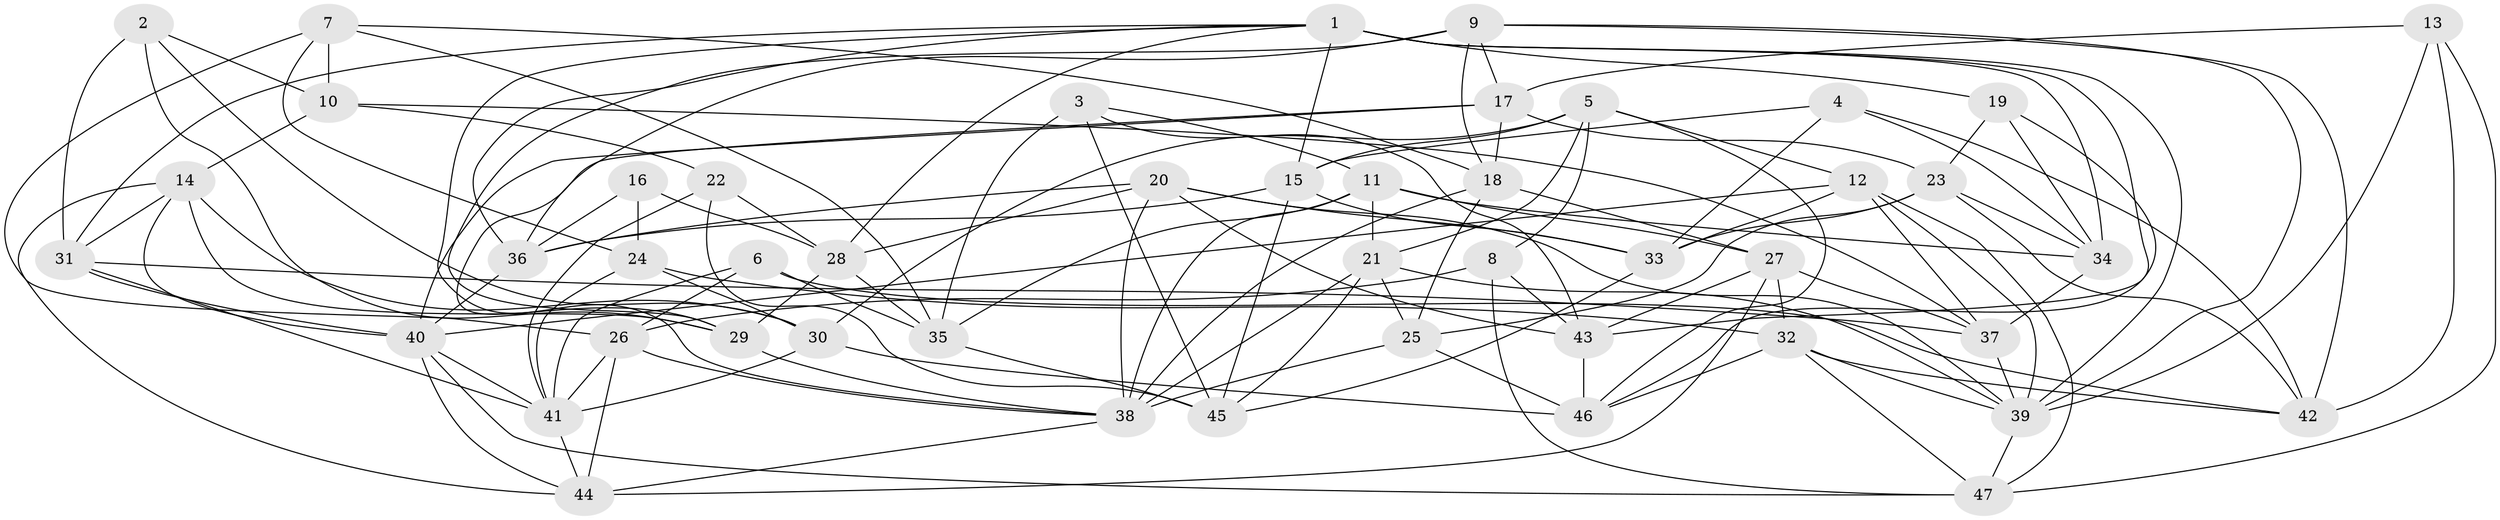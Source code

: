 // original degree distribution, {4: 1.0}
// Generated by graph-tools (version 1.1) at 2025/27/03/09/25 03:27:02]
// undirected, 47 vertices, 136 edges
graph export_dot {
graph [start="1"]
  node [color=gray90,style=filled];
  1;
  2;
  3;
  4;
  5;
  6;
  7;
  8;
  9;
  10;
  11;
  12;
  13;
  14;
  15;
  16;
  17;
  18;
  19;
  20;
  21;
  22;
  23;
  24;
  25;
  26;
  27;
  28;
  29;
  30;
  31;
  32;
  33;
  34;
  35;
  36;
  37;
  38;
  39;
  40;
  41;
  42;
  43;
  44;
  45;
  46;
  47;
  1 -- 15 [weight=1.0];
  1 -- 19 [weight=1.0];
  1 -- 28 [weight=1.0];
  1 -- 31 [weight=1.0];
  1 -- 34 [weight=1.0];
  1 -- 36 [weight=1.0];
  1 -- 38 [weight=1.0];
  1 -- 39 [weight=2.0];
  1 -- 43 [weight=1.0];
  2 -- 10 [weight=1.0];
  2 -- 29 [weight=1.0];
  2 -- 30 [weight=1.0];
  2 -- 31 [weight=1.0];
  3 -- 11 [weight=1.0];
  3 -- 35 [weight=1.0];
  3 -- 43 [weight=1.0];
  3 -- 45 [weight=1.0];
  4 -- 15 [weight=1.0];
  4 -- 33 [weight=1.0];
  4 -- 34 [weight=1.0];
  4 -- 42 [weight=1.0];
  5 -- 8 [weight=1.0];
  5 -- 12 [weight=1.0];
  5 -- 15 [weight=1.0];
  5 -- 21 [weight=1.0];
  5 -- 30 [weight=1.0];
  5 -- 46 [weight=1.0];
  6 -- 26 [weight=1.0];
  6 -- 35 [weight=1.0];
  6 -- 41 [weight=1.0];
  6 -- 42 [weight=1.0];
  7 -- 10 [weight=2.0];
  7 -- 18 [weight=1.0];
  7 -- 24 [weight=1.0];
  7 -- 26 [weight=1.0];
  7 -- 35 [weight=1.0];
  8 -- 26 [weight=1.0];
  8 -- 43 [weight=1.0];
  8 -- 47 [weight=1.0];
  9 -- 17 [weight=1.0];
  9 -- 18 [weight=1.0];
  9 -- 29 [weight=1.0];
  9 -- 36 [weight=1.0];
  9 -- 39 [weight=1.0];
  9 -- 42 [weight=1.0];
  10 -- 14 [weight=1.0];
  10 -- 22 [weight=1.0];
  10 -- 37 [weight=1.0];
  11 -- 21 [weight=1.0];
  11 -- 27 [weight=1.0];
  11 -- 34 [weight=1.0];
  11 -- 35 [weight=1.0];
  11 -- 38 [weight=1.0];
  12 -- 33 [weight=1.0];
  12 -- 37 [weight=1.0];
  12 -- 39 [weight=1.0];
  12 -- 40 [weight=1.0];
  12 -- 47 [weight=1.0];
  13 -- 17 [weight=1.0];
  13 -- 39 [weight=1.0];
  13 -- 42 [weight=1.0];
  13 -- 47 [weight=1.0];
  14 -- 29 [weight=1.0];
  14 -- 30 [weight=1.0];
  14 -- 31 [weight=1.0];
  14 -- 40 [weight=1.0];
  14 -- 44 [weight=1.0];
  15 -- 33 [weight=1.0];
  15 -- 36 [weight=1.0];
  15 -- 45 [weight=1.0];
  16 -- 24 [weight=2.0];
  16 -- 28 [weight=1.0];
  16 -- 36 [weight=1.0];
  17 -- 18 [weight=1.0];
  17 -- 23 [weight=1.0];
  17 -- 29 [weight=1.0];
  17 -- 40 [weight=1.0];
  18 -- 25 [weight=1.0];
  18 -- 27 [weight=1.0];
  18 -- 38 [weight=1.0];
  19 -- 23 [weight=1.0];
  19 -- 34 [weight=1.0];
  19 -- 46 [weight=1.0];
  20 -- 28 [weight=1.0];
  20 -- 33 [weight=1.0];
  20 -- 36 [weight=1.0];
  20 -- 38 [weight=1.0];
  20 -- 39 [weight=1.0];
  20 -- 43 [weight=1.0];
  21 -- 25 [weight=1.0];
  21 -- 38 [weight=1.0];
  21 -- 39 [weight=1.0];
  21 -- 45 [weight=1.0];
  22 -- 28 [weight=1.0];
  22 -- 41 [weight=1.0];
  22 -- 45 [weight=1.0];
  23 -- 25 [weight=1.0];
  23 -- 33 [weight=1.0];
  23 -- 34 [weight=1.0];
  23 -- 42 [weight=1.0];
  24 -- 30 [weight=1.0];
  24 -- 32 [weight=1.0];
  24 -- 41 [weight=1.0];
  25 -- 38 [weight=2.0];
  25 -- 46 [weight=1.0];
  26 -- 38 [weight=1.0];
  26 -- 41 [weight=1.0];
  26 -- 44 [weight=1.0];
  27 -- 32 [weight=1.0];
  27 -- 37 [weight=1.0];
  27 -- 43 [weight=1.0];
  27 -- 44 [weight=1.0];
  28 -- 29 [weight=1.0];
  28 -- 35 [weight=1.0];
  29 -- 38 [weight=1.0];
  30 -- 41 [weight=1.0];
  30 -- 46 [weight=1.0];
  31 -- 37 [weight=1.0];
  31 -- 40 [weight=1.0];
  31 -- 41 [weight=1.0];
  32 -- 39 [weight=1.0];
  32 -- 42 [weight=1.0];
  32 -- 46 [weight=1.0];
  32 -- 47 [weight=1.0];
  33 -- 45 [weight=1.0];
  34 -- 37 [weight=1.0];
  35 -- 45 [weight=1.0];
  36 -- 40 [weight=1.0];
  37 -- 39 [weight=1.0];
  38 -- 44 [weight=1.0];
  39 -- 47 [weight=1.0];
  40 -- 41 [weight=1.0];
  40 -- 44 [weight=1.0];
  40 -- 47 [weight=1.0];
  41 -- 44 [weight=1.0];
  43 -- 46 [weight=1.0];
}
